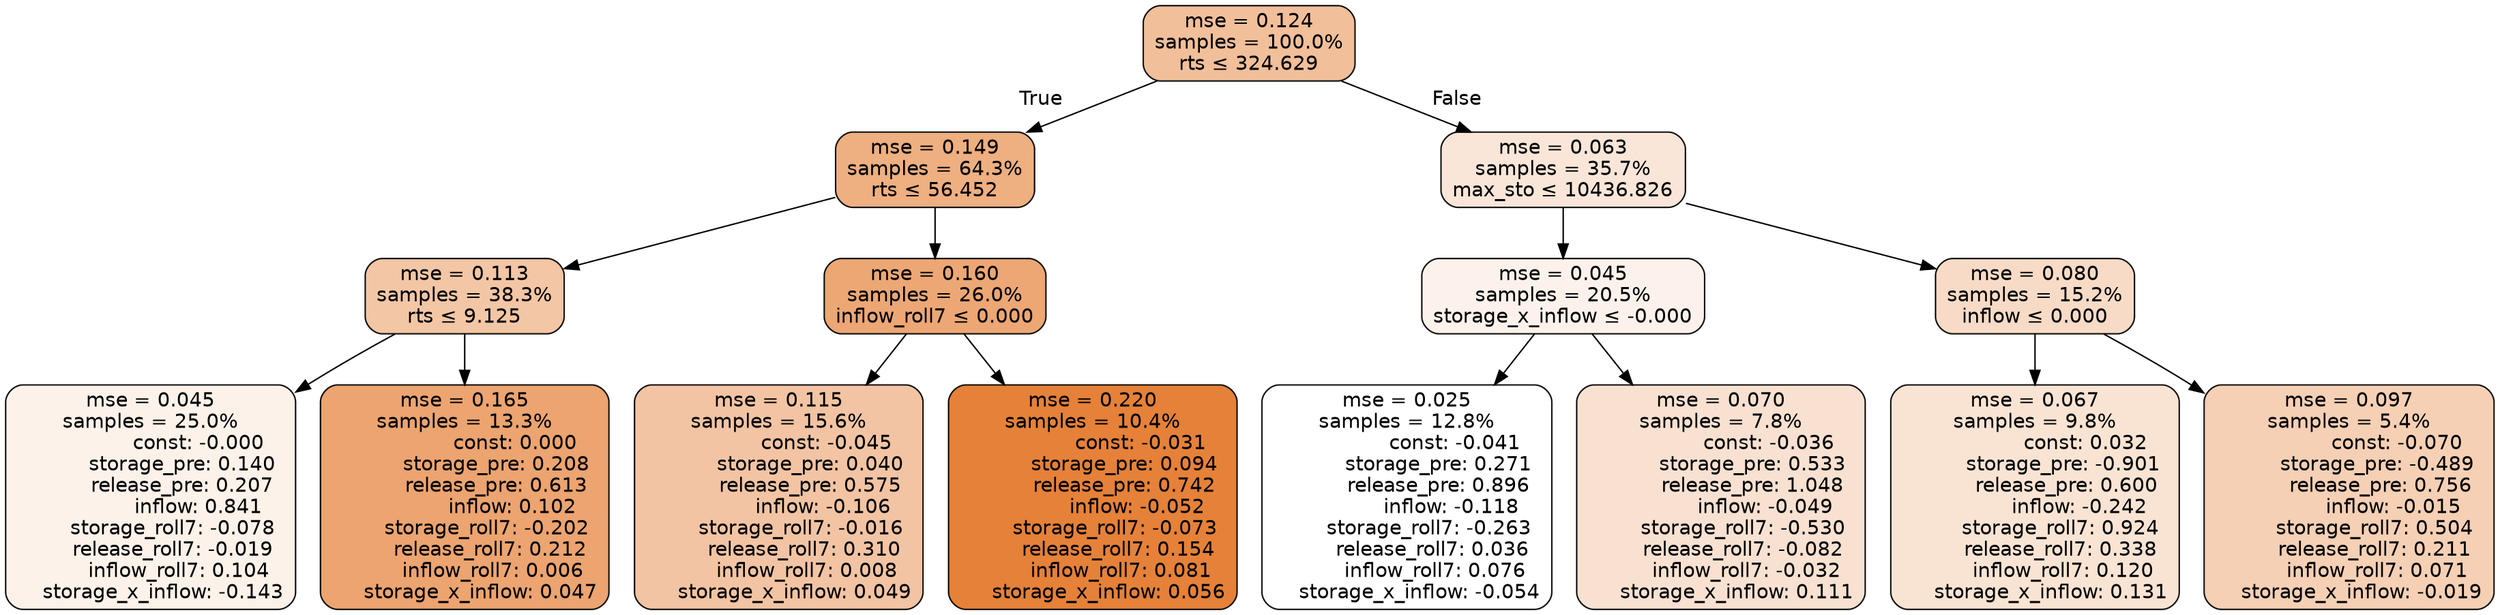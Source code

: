 digraph tree {
bgcolor="transparent"
node [shape=rectangle, style="filled, rounded", color="black", fontname=helvetica] ;
edge [fontname=helvetica] ;
	"0" [label="mse = 0.124
samples = 100.0%
rts &le; 324.629", fillcolor="#f1bf9a"]
	"1" [label="mse = 0.149
samples = 64.3%
rts &le; 56.452", fillcolor="#eeaf81"]
	"2" [label="mse = 0.113
samples = 38.3%
rts &le; 9.125", fillcolor="#f3c6a5"]
	"3" [label="mse = 0.045
samples = 25.0%
               const: -0.000
          storage_pre: 0.140
          release_pre: 0.207
               inflow: 0.841
       storage_roll7: -0.078
       release_roll7: -0.019
         inflow_roll7: 0.104
    storage_x_inflow: -0.143", fillcolor="#fcf2ea"]
	"4" [label="mse = 0.165
samples = 13.3%
                const: 0.000
          storage_pre: 0.208
          release_pre: 0.613
               inflow: 0.102
       storage_roll7: -0.202
        release_roll7: 0.212
         inflow_roll7: 0.006
     storage_x_inflow: 0.047", fillcolor="#eca470"]
	"5" [label="mse = 0.160
samples = 26.0%
inflow_roll7 &le; 0.000", fillcolor="#eca775"]
	"6" [label="mse = 0.115
samples = 15.6%
               const: -0.045
          storage_pre: 0.040
          release_pre: 0.575
              inflow: -0.106
       storage_roll7: -0.016
        release_roll7: 0.310
         inflow_roll7: 0.008
     storage_x_inflow: 0.049", fillcolor="#f2c4a3"]
	"7" [label="mse = 0.220
samples = 10.4%
               const: -0.031
          storage_pre: 0.094
          release_pre: 0.742
              inflow: -0.052
       storage_roll7: -0.073
        release_roll7: 0.154
         inflow_roll7: 0.081
     storage_x_inflow: 0.056", fillcolor="#e58139"]
	"8" [label="mse = 0.063
samples = 35.7%
max_sto &le; 10436.826", fillcolor="#f9e6d8"]
	"9" [label="mse = 0.045
samples = 20.5%
storage_x_inflow &le; -0.000", fillcolor="#fcf2eb"]
	"10" [label="mse = 0.025
samples = 12.8%
               const: -0.041
          storage_pre: 0.271
          release_pre: 0.896
              inflow: -0.118
       storage_roll7: -0.263
        release_roll7: 0.036
         inflow_roll7: 0.076
    storage_x_inflow: -0.054", fillcolor="#ffffff"]
	"11" [label="mse = 0.070
samples = 7.8%
               const: -0.036
          storage_pre: 0.533
          release_pre: 1.048
              inflow: -0.049
       storage_roll7: -0.530
       release_roll7: -0.082
        inflow_roll7: -0.032
     storage_x_inflow: 0.111", fillcolor="#f8e1d1"]
	"12" [label="mse = 0.080
samples = 15.2%
inflow &le; 0.000", fillcolor="#f7dbc6"]
	"13" [label="mse = 0.067
samples = 9.8%
                const: 0.032
         storage_pre: -0.901
          release_pre: 0.600
              inflow: -0.242
        storage_roll7: 0.924
        release_roll7: 0.338
         inflow_roll7: 0.120
     storage_x_inflow: 0.131", fillcolor="#f9e4d4"]
	"14" [label="mse = 0.097
samples = 5.4%
               const: -0.070
         storage_pre: -0.489
          release_pre: 0.756
              inflow: -0.015
        storage_roll7: 0.504
        release_roll7: 0.211
         inflow_roll7: 0.071
    storage_x_inflow: -0.019", fillcolor="#f5d0b5"]

	"0" -> "1" [labeldistance=2.5, labelangle=45, headlabel="True"]
	"1" -> "2"
	"2" -> "3"
	"2" -> "4"
	"1" -> "5"
	"5" -> "6"
	"5" -> "7"
	"0" -> "8" [labeldistance=2.5, labelangle=-45, headlabel="False"]
	"8" -> "9"
	"9" -> "10"
	"9" -> "11"
	"8" -> "12"
	"12" -> "13"
	"12" -> "14"
}